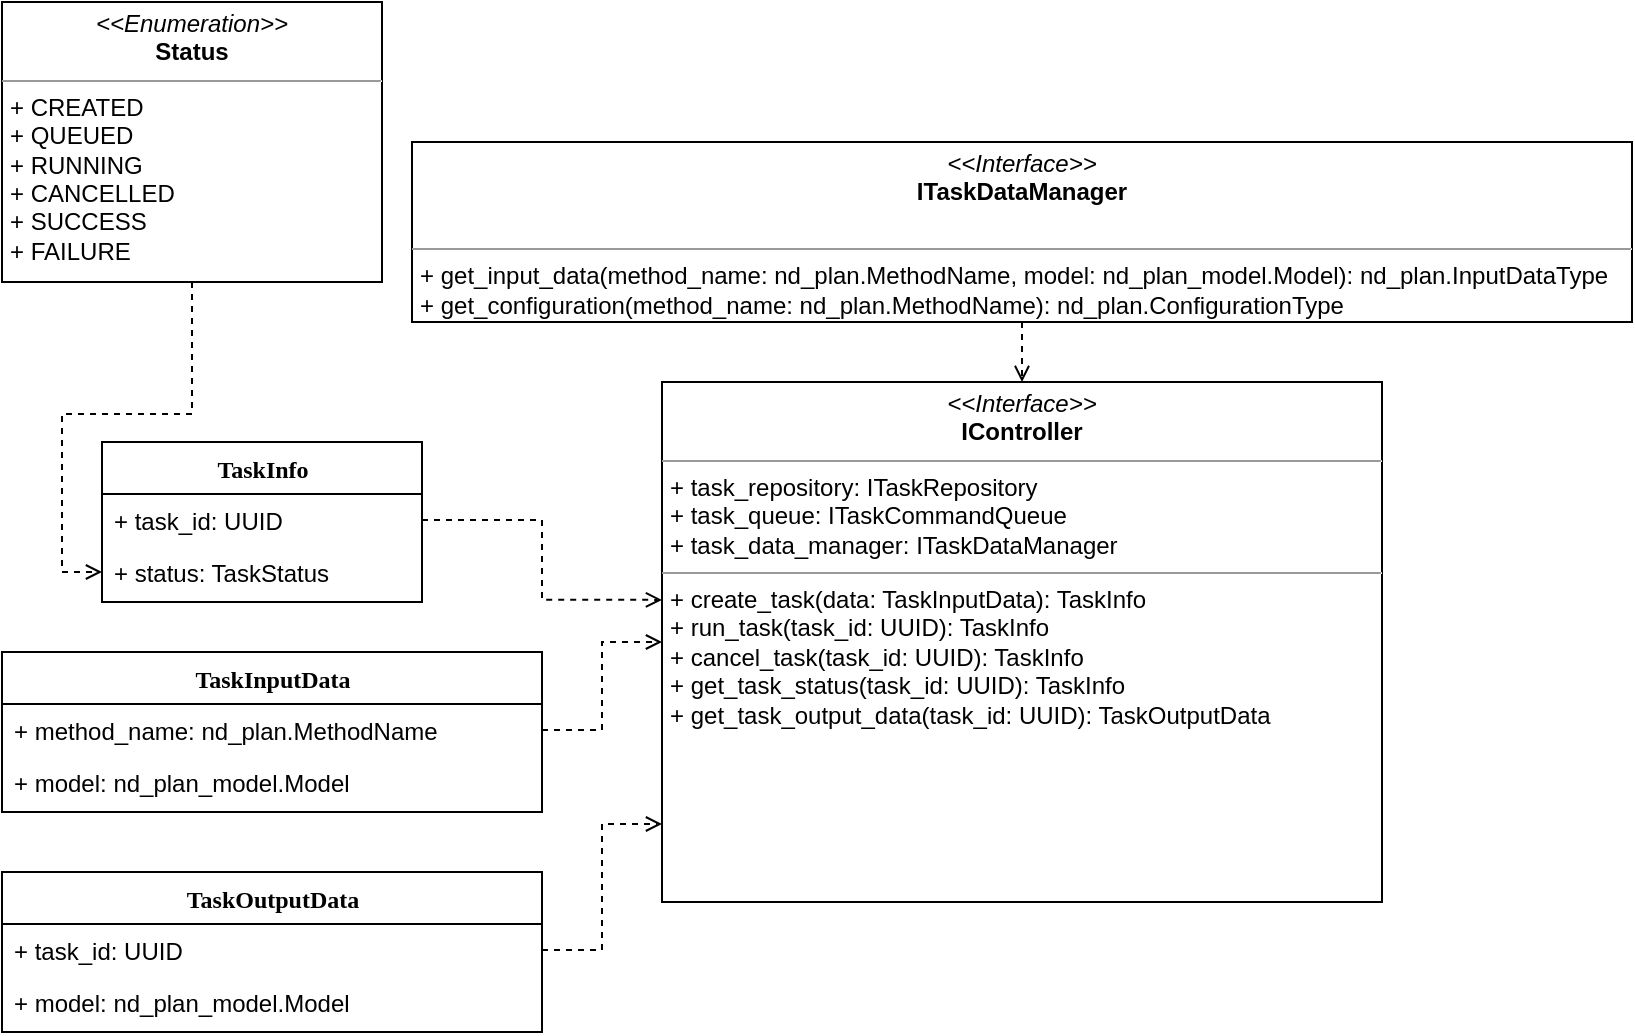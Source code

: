 <mxfile version="17.2.4" type="device"><diagram name="Page-1" id="6133507b-19e7-1e82-6fc7-422aa6c4b21f"><mxGraphModel dx="-82" dy="-109" grid="1" gridSize="10" guides="1" tooltips="1" connect="1" arrows="1" fold="1" page="1" pageScale="1" pageWidth="1100" pageHeight="850" background="none" math="0" shadow="0"><root><mxCell id="0"/><mxCell id="1" parent="0"/><mxCell id="MjdcpqQGw2tIg5hyDwfw-41" style="edgeStyle=orthogonalEdgeStyle;rounded=0;orthogonalLoop=1;jettySize=auto;html=1;exitX=1;exitY=0.5;exitDx=0;exitDy=0;entryX=0;entryY=0.5;entryDx=0;entryDy=0;dashed=1;endArrow=open;endFill=0;" parent="1" edge="1"><mxGeometry relative="1" as="geometry"><Array as="points"><mxPoint x="290" y="1200"/><mxPoint x="290" y="1080"/><mxPoint x="10" y="1080"/><mxPoint x="10" y="945"/></Array><mxPoint x="20" y="945" as="targetPoint"/></mxGeometry></mxCell><mxCell id="SS9aUWfI4DEWxvV2Jri6-21" style="edgeStyle=orthogonalEdgeStyle;rounded=0;orthogonalLoop=1;jettySize=auto;html=1;exitX=0.5;exitY=1;exitDx=0;exitDy=0;entryX=0.5;entryY=0;entryDx=0;entryDy=0;dashed=1;endArrow=open;endFill=0;" parent="1" source="SS9aUWfI4DEWxvV2Jri6-1" target="SS9aUWfI4DEWxvV2Jri6-16" edge="1"><mxGeometry relative="1" as="geometry"/></mxCell><mxCell id="SS9aUWfI4DEWxvV2Jri6-1" value="&lt;p style=&quot;margin: 0px ; margin-top: 4px ; text-align: center&quot;&gt;&lt;i&gt;&amp;lt;&amp;lt;Interface&amp;gt;&amp;gt;&lt;/i&gt;&lt;br&gt;&lt;b&gt;ITaskDataManager&lt;/b&gt;&lt;/p&gt;&lt;br&gt;&lt;hr size=&quot;1&quot;&gt;&lt;p style=&quot;margin: 0px ; margin-left: 4px&quot;&gt;+ get_input_data(method_name: nd_plan.MethodName, model: nd_plan_model.Model): nd_plan.InputDataType&lt;br&gt;+ get_configuration(method_name: nd_plan.MethodName): nd_plan.ConfigurationType&lt;/p&gt;&lt;p style=&quot;margin: 0px ; margin-left: 4px&quot;&gt;&lt;br&gt;&lt;/p&gt;" style="verticalAlign=top;align=left;overflow=fill;fontSize=12;fontFamily=Helvetica;html=1;rounded=0;shadow=0;comic=0;labelBackgroundColor=none;strokeWidth=1" parent="1" vertex="1"><mxGeometry x="1355" y="980" width="610" height="90" as="geometry"/></mxCell><mxCell id="SS9aUWfI4DEWxvV2Jri6-3" value="TaskInfo" style="swimlane;html=1;fontStyle=1;align=center;verticalAlign=top;childLayout=stackLayout;horizontal=1;startSize=26;horizontalStack=0;resizeParent=1;resizeLast=0;collapsible=1;marginBottom=0;swimlaneFillColor=#ffffff;rounded=0;shadow=0;comic=0;labelBackgroundColor=none;strokeWidth=1;fillColor=none;fontFamily=Verdana;fontSize=12" parent="1" vertex="1"><mxGeometry x="1200" y="1130" width="160" height="80" as="geometry"/></mxCell><mxCell id="SS9aUWfI4DEWxvV2Jri6-4" value="+ task_id: UUID" style="text;html=1;strokeColor=none;fillColor=none;align=left;verticalAlign=top;spacingLeft=4;spacingRight=4;whiteSpace=wrap;overflow=hidden;rotatable=0;points=[[0,0.5],[1,0.5]];portConstraint=eastwest;" parent="SS9aUWfI4DEWxvV2Jri6-3" vertex="1"><mxGeometry y="26" width="160" height="26" as="geometry"/></mxCell><mxCell id="SS9aUWfI4DEWxvV2Jri6-5" value="+ status: TaskStatus" style="text;html=1;strokeColor=none;fillColor=none;align=left;verticalAlign=top;spacingLeft=4;spacingRight=4;whiteSpace=wrap;overflow=hidden;rotatable=0;points=[[0,0.5],[1,0.5]];portConstraint=eastwest;" parent="SS9aUWfI4DEWxvV2Jri6-3" vertex="1"><mxGeometry y="52" width="160" height="26" as="geometry"/></mxCell><mxCell id="SS9aUWfI4DEWxvV2Jri6-6" value="TaskInputData" style="swimlane;html=1;fontStyle=1;align=center;verticalAlign=top;childLayout=stackLayout;horizontal=1;startSize=26;horizontalStack=0;resizeParent=1;resizeLast=0;collapsible=1;marginBottom=0;swimlaneFillColor=#ffffff;rounded=0;shadow=0;comic=0;labelBackgroundColor=none;strokeWidth=1;fillColor=none;fontFamily=Verdana;fontSize=12" parent="1" vertex="1"><mxGeometry x="1150" y="1235" width="270" height="80" as="geometry"/></mxCell><mxCell id="SS9aUWfI4DEWxvV2Jri6-7" value="+ method_name: nd_plan.MethodName" style="text;html=1;strokeColor=none;fillColor=none;align=left;verticalAlign=top;spacingLeft=4;spacingRight=4;whiteSpace=wrap;overflow=hidden;rotatable=0;points=[[0,0.5],[1,0.5]];portConstraint=eastwest;" parent="SS9aUWfI4DEWxvV2Jri6-6" vertex="1"><mxGeometry y="26" width="270" height="26" as="geometry"/></mxCell><mxCell id="SS9aUWfI4DEWxvV2Jri6-8" value="+ model: nd_plan_model.Model" style="text;html=1;strokeColor=none;fillColor=none;align=left;verticalAlign=top;spacingLeft=4;spacingRight=4;whiteSpace=wrap;overflow=hidden;rotatable=0;points=[[0,0.5],[1,0.5]];portConstraint=eastwest;" parent="SS9aUWfI4DEWxvV2Jri6-6" vertex="1"><mxGeometry y="52" width="270" height="26" as="geometry"/></mxCell><mxCell id="SS9aUWfI4DEWxvV2Jri6-10" value="TaskOutputData" style="swimlane;html=1;fontStyle=1;align=center;verticalAlign=top;childLayout=stackLayout;horizontal=1;startSize=26;horizontalStack=0;resizeParent=1;resizeLast=0;collapsible=1;marginBottom=0;swimlaneFillColor=#ffffff;rounded=0;shadow=0;comic=0;labelBackgroundColor=none;strokeWidth=1;fillColor=none;fontFamily=Verdana;fontSize=12" parent="1" vertex="1"><mxGeometry x="1150" y="1345" width="270" height="80" as="geometry"/></mxCell><mxCell id="SS9aUWfI4DEWxvV2Jri6-13" value="+ task_id: UUID" style="text;html=1;strokeColor=none;fillColor=none;align=left;verticalAlign=top;spacingLeft=4;spacingRight=4;whiteSpace=wrap;overflow=hidden;rotatable=0;points=[[0,0.5],[1,0.5]];portConstraint=eastwest;" parent="SS9aUWfI4DEWxvV2Jri6-10" vertex="1"><mxGeometry y="26" width="270" height="26" as="geometry"/></mxCell><mxCell id="SS9aUWfI4DEWxvV2Jri6-12" value="+ model: nd_plan_model.Model" style="text;html=1;strokeColor=none;fillColor=none;align=left;verticalAlign=top;spacingLeft=4;spacingRight=4;whiteSpace=wrap;overflow=hidden;rotatable=0;points=[[0,0.5],[1,0.5]];portConstraint=eastwest;" parent="SS9aUWfI4DEWxvV2Jri6-10" vertex="1"><mxGeometry y="52" width="270" height="26" as="geometry"/></mxCell><mxCell id="SS9aUWfI4DEWxvV2Jri6-15" style="edgeStyle=orthogonalEdgeStyle;rounded=0;orthogonalLoop=1;jettySize=auto;html=1;exitX=0.5;exitY=1;exitDx=0;exitDy=0;entryX=0;entryY=0.5;entryDx=0;entryDy=0;dashed=1;endArrow=open;endFill=0;" parent="1" source="SS9aUWfI4DEWxvV2Jri6-14" target="SS9aUWfI4DEWxvV2Jri6-5" edge="1"><mxGeometry relative="1" as="geometry"/></mxCell><mxCell id="SS9aUWfI4DEWxvV2Jri6-14" value="&lt;p style=&quot;margin: 0px ; margin-top: 4px ; text-align: center&quot;&gt;&lt;i&gt;&amp;lt;&amp;lt;Enumeration&amp;gt;&amp;gt;&lt;/i&gt;&lt;br&gt;&lt;b&gt;Status&lt;/b&gt;&lt;/p&gt;&lt;hr size=&quot;1&quot;&gt;&lt;p style=&quot;margin: 0px ; margin-left: 4px&quot;&gt;+ CREATED&lt;br&gt;+ QUEUED&lt;/p&gt;&lt;p style=&quot;margin: 0px ; margin-left: 4px&quot;&gt;+ RUNNING&lt;/p&gt;&lt;p style=&quot;margin: 0px ; margin-left: 4px&quot;&gt;+ CANCELLED&lt;/p&gt;&lt;p style=&quot;margin: 0px ; margin-left: 4px&quot;&gt;+ SUCCESS&lt;/p&gt;&lt;p style=&quot;margin: 0px ; margin-left: 4px&quot;&gt;+ FAILURE&lt;/p&gt;" style="verticalAlign=top;align=left;overflow=fill;fontSize=12;fontFamily=Helvetica;html=1;rounded=0;shadow=0;comic=0;labelBackgroundColor=none;strokeWidth=1" parent="1" vertex="1"><mxGeometry x="1150" y="910" width="190" height="140" as="geometry"/></mxCell><mxCell id="SS9aUWfI4DEWxvV2Jri6-16" value="&lt;p style=&quot;margin: 0px ; margin-top: 4px ; text-align: center&quot;&gt;&lt;i&gt;&amp;lt;&amp;lt;Interface&amp;gt;&amp;gt;&lt;/i&gt;&lt;br&gt;&lt;b&gt;IController&lt;/b&gt;&lt;br&gt;&lt;/p&gt;&lt;hr size=&quot;1&quot;&gt;&lt;p style=&quot;margin: 0px ; margin-left: 4px&quot;&gt;+ task_repository: ITaskRepository&lt;br&gt;+ task_queue: ITaskCommandQueue&lt;/p&gt;&lt;p style=&quot;margin: 0px ; margin-left: 4px&quot;&gt;+ task_data_manager: ITaskDataManager&lt;/p&gt;&lt;hr size=&quot;1&quot;&gt;&lt;p style=&quot;margin: 0px ; margin-left: 4px&quot;&gt;+ create_task(data: TaskInputData): TaskInfo&lt;br&gt;+ run_task(task_id: UUID): TaskInfo&lt;/p&gt;&lt;p style=&quot;margin: 0px ; margin-left: 4px&quot;&gt;+ cancel_task(task_id: UUID): TaskInfo&lt;br&gt;&lt;/p&gt;&lt;p style=&quot;margin: 0px ; margin-left: 4px&quot;&gt;+ get_task_status(task_id: UUID): TaskInfo&lt;br&gt;&lt;/p&gt;&lt;p style=&quot;margin: 0px ; margin-left: 4px&quot;&gt;+ get_task_output_data(task_id: UUID): TaskOutputData&lt;/p&gt;" style="verticalAlign=top;align=left;overflow=fill;fontSize=12;fontFamily=Helvetica;html=1;rounded=0;shadow=0;comic=0;labelBackgroundColor=none;strokeWidth=1" parent="1" vertex="1"><mxGeometry x="1480" y="1100" width="360" height="260" as="geometry"/></mxCell><mxCell id="SS9aUWfI4DEWxvV2Jri6-17" style="edgeStyle=orthogonalEdgeStyle;rounded=0;orthogonalLoop=1;jettySize=auto;html=1;exitX=1;exitY=0.5;exitDx=0;exitDy=0;entryX=0;entryY=0.419;entryDx=0;entryDy=0;entryPerimeter=0;dashed=1;endArrow=open;endFill=0;" parent="1" source="SS9aUWfI4DEWxvV2Jri6-4" target="SS9aUWfI4DEWxvV2Jri6-16" edge="1"><mxGeometry relative="1" as="geometry"/></mxCell><mxCell id="SS9aUWfI4DEWxvV2Jri6-18" style="edgeStyle=orthogonalEdgeStyle;rounded=0;orthogonalLoop=1;jettySize=auto;html=1;exitX=1;exitY=0.5;exitDx=0;exitDy=0;entryX=0;entryY=0.5;entryDx=0;entryDy=0;dashed=1;endArrow=open;endFill=0;" parent="1" source="SS9aUWfI4DEWxvV2Jri6-7" target="SS9aUWfI4DEWxvV2Jri6-16" edge="1"><mxGeometry relative="1" as="geometry"/></mxCell><mxCell id="SS9aUWfI4DEWxvV2Jri6-22" style="edgeStyle=orthogonalEdgeStyle;rounded=0;orthogonalLoop=1;jettySize=auto;html=1;exitX=1;exitY=0.5;exitDx=0;exitDy=0;entryX=0;entryY=0.85;entryDx=0;entryDy=0;entryPerimeter=0;dashed=1;endArrow=open;endFill=0;" parent="1" source="SS9aUWfI4DEWxvV2Jri6-13" target="SS9aUWfI4DEWxvV2Jri6-16" edge="1"><mxGeometry relative="1" as="geometry"/></mxCell></root></mxGraphModel></diagram></mxfile>